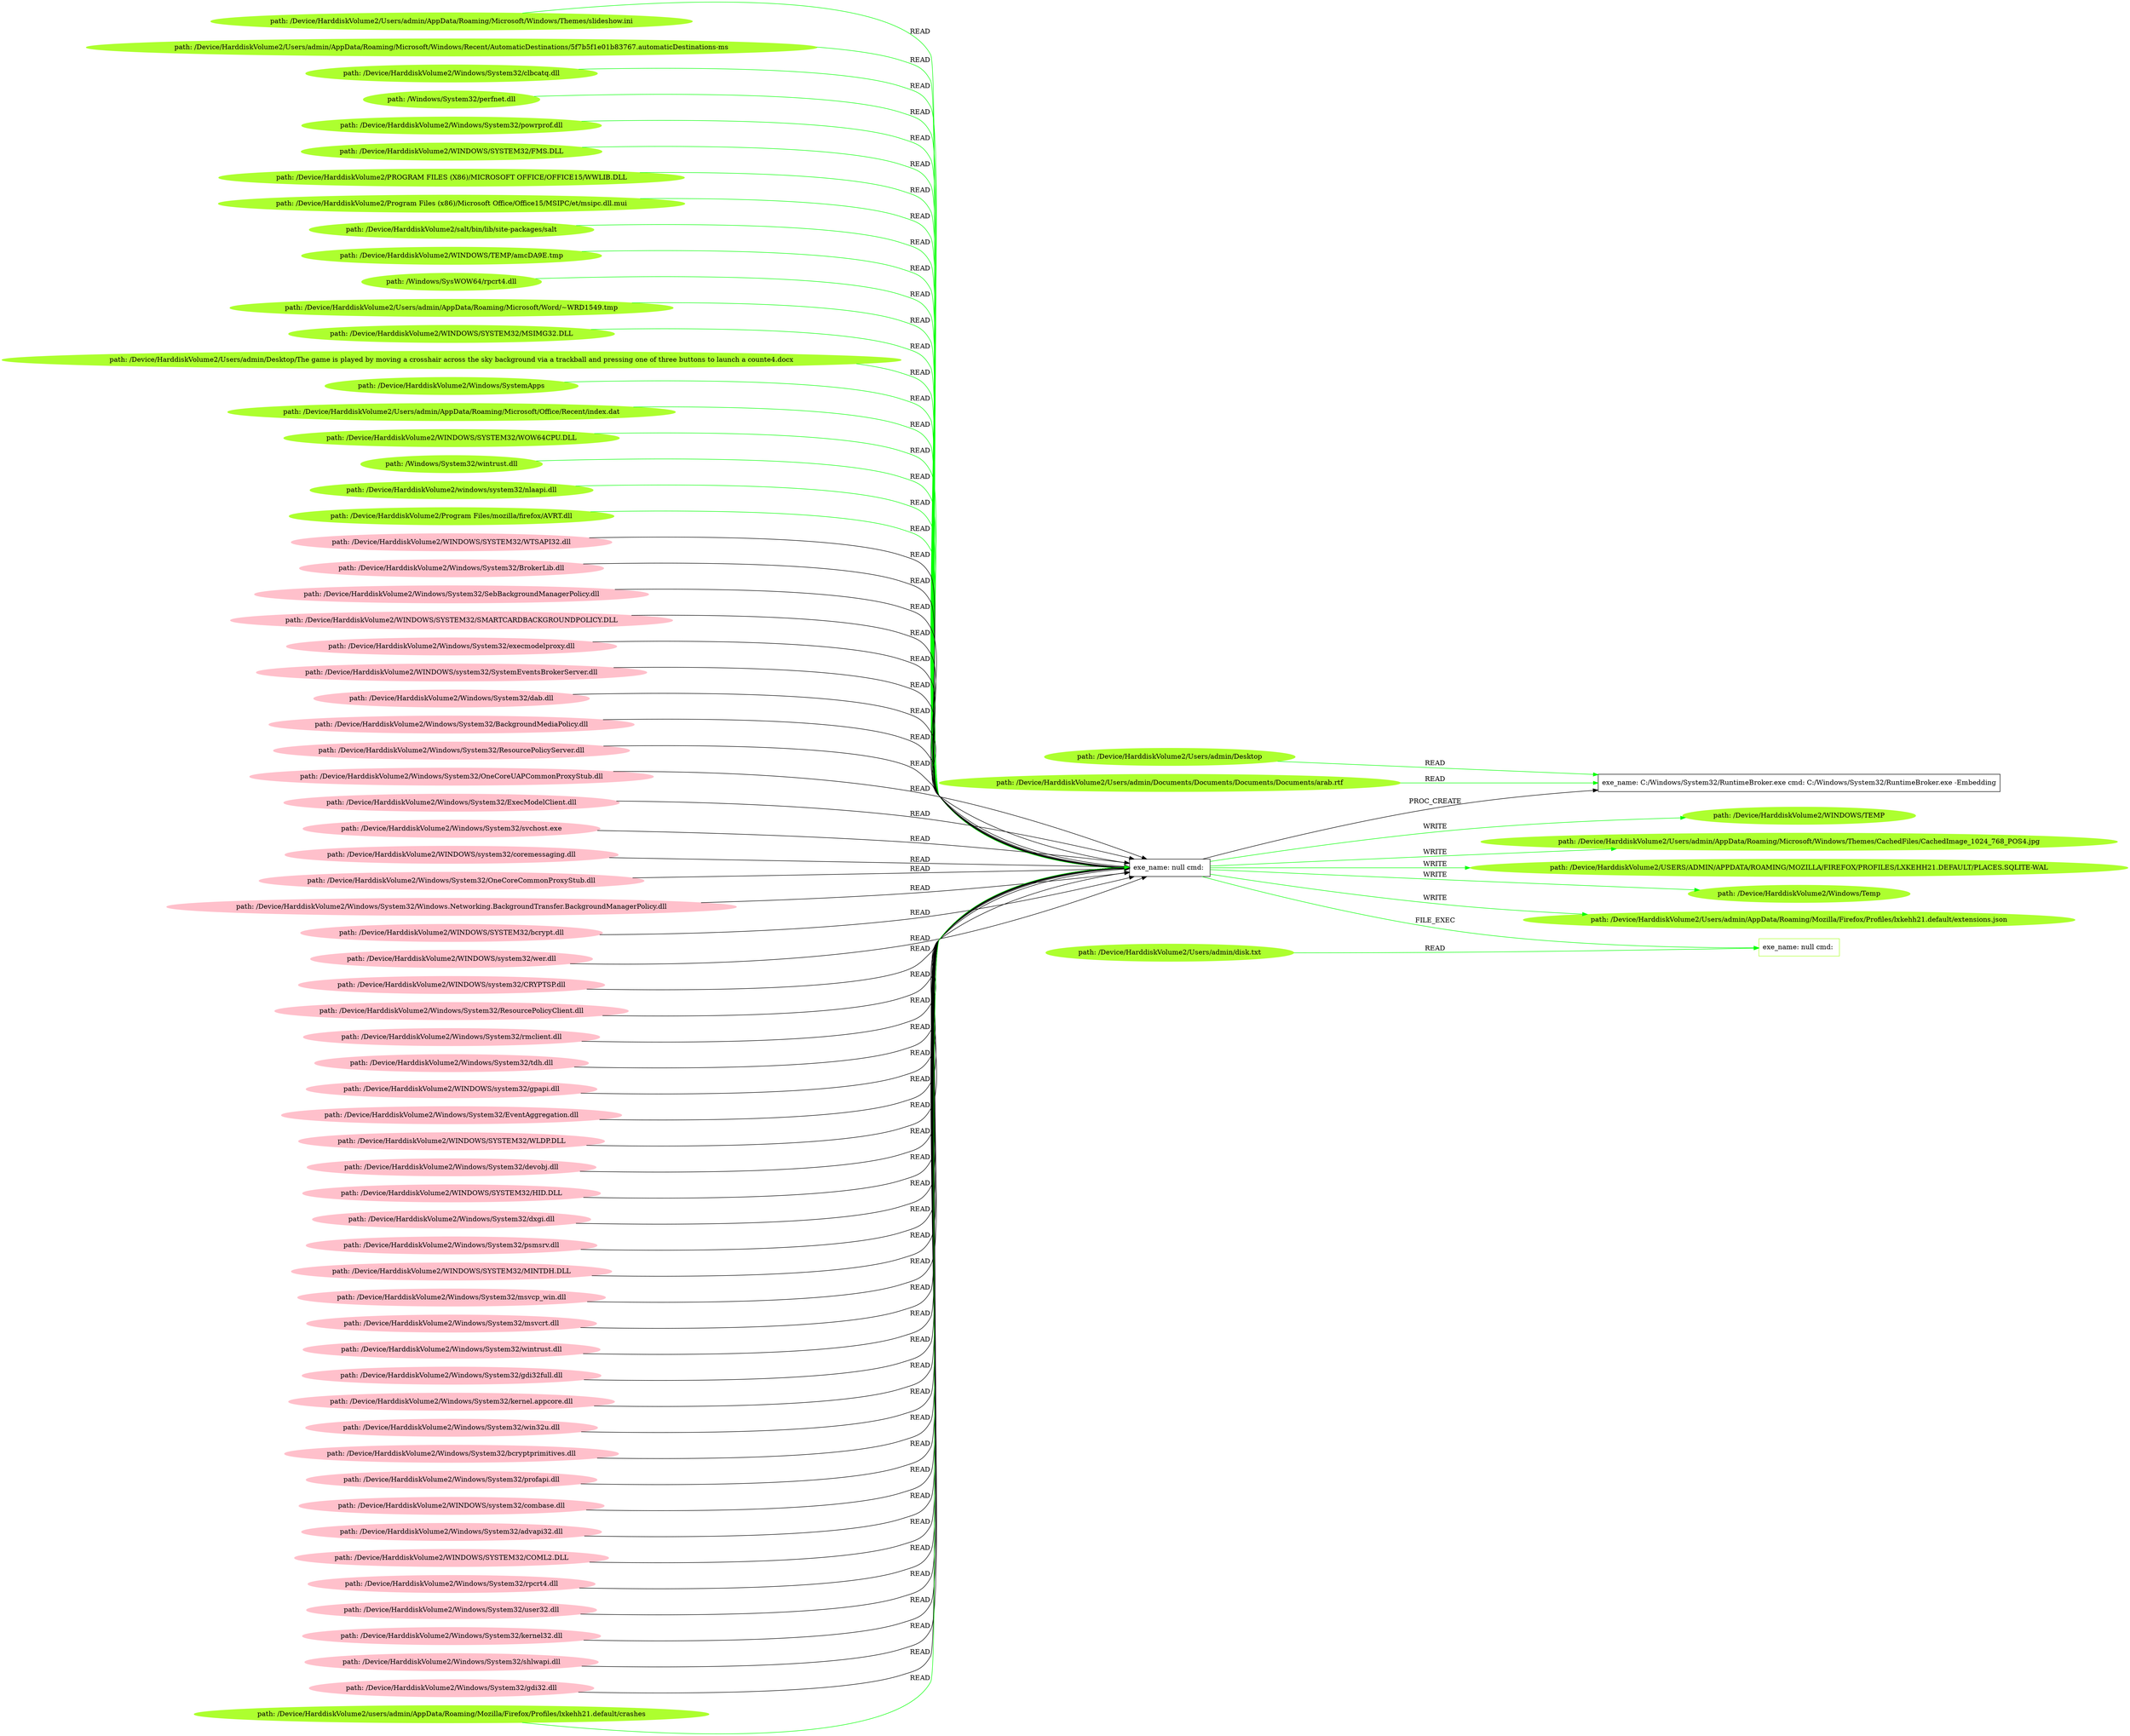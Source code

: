 digraph {
	rankdir=LR
	28 [label="exe_name: null cmd: " color=black shape=box style=solid]
	85 [label="exe_name: null cmd: " color=greenyellow shape=box style=solid]
	28 -> 85 [label=FILE_EXEC color=green]
	101 [label="path: /Device/HarddiskVolume2/Users/admin/AppData/Roaming/Microsoft/Windows/Themes/slideshow.ini" color=greenyellow shape=oval style=filled]
	28 [label="exe_name: null cmd: " color=black shape=box style=solid]
	101 -> 28 [label=READ color=green]
	104 [label="path: /Device/HarddiskVolume2/Users/admin/AppData/Roaming/Microsoft/Windows/Recent/AutomaticDestinations/5f7b5f1e01b83767.automaticDestinations-ms" color=greenyellow shape=oval style=filled]
	28 [label="exe_name: null cmd: " color=black shape=box style=solid]
	104 -> 28 [label=READ color=green]
	89 [label="path: /Device/HarddiskVolume2/Windows/System32/clbcatq.dll" color=greenyellow shape=oval style=filled]
	28 [label="exe_name: null cmd: " color=black shape=box style=solid]
	89 -> 28 [label=READ color=green]
	87 [label="path: /Windows/System32/perfnet.dll" color=greenyellow shape=oval style=filled]
	28 [label="exe_name: null cmd: " color=black shape=box style=solid]
	87 -> 28 [label=READ color=green]
	103 [label="path: /Device/HarddiskVolume2/Windows/System32/powrprof.dll" color=greenyellow shape=oval style=filled]
	28 [label="exe_name: null cmd: " color=black shape=box style=solid]
	103 -> 28 [label=READ color=green]
	28 [label="exe_name: null cmd: " color=black shape=box style=solid]
	93 [label="path: /Device/HarddiskVolume2/Users/admin/AppData/Roaming/Microsoft/Windows/Themes/CachedFiles/CachedImage_1024_768_POS4.jpg" color=greenyellow shape=oval style=filled]
	28 -> 93 [label=WRITE color=green]
	98 [label="path: /Device/HarddiskVolume2/WINDOWS/SYSTEM32/FMS.DLL" color=greenyellow shape=oval style=filled]
	28 [label="exe_name: null cmd: " color=black shape=box style=solid]
	98 -> 28 [label=READ color=green]
	106 [label="path: /Device/HarddiskVolume2/Users/admin/Desktop" color=greenyellow shape=oval style=filled]
	0 [label="exe_name: C:/Windows/System32/RuntimeBroker.exe cmd: C:/Windows/System32/RuntimeBroker.exe -Embedding" color=black shape=box style=solid]
	106 -> 0 [label=READ color=green]
	91 [label="path: /Device/HarddiskVolume2/PROGRAM FILES (X86)/MICROSOFT OFFICE/OFFICE15/WWLIB.DLL" color=greenyellow shape=oval style=filled]
	28 [label="exe_name: null cmd: " color=black shape=box style=solid]
	91 -> 28 [label=READ color=green]
	82 [label="path: /Device/HarddiskVolume2/Program Files (x86)/Microsoft Office/Office15/MSIPC/et/msipc.dll.mui" color=greenyellow shape=oval style=filled]
	28 [label="exe_name: null cmd: " color=black shape=box style=solid]
	82 -> 28 [label=READ color=green]
	100 [label="path: /Device/HarddiskVolume2/salt/bin/lib/site-packages/salt" color=greenyellow shape=oval style=filled]
	28 [label="exe_name: null cmd: " color=black shape=box style=solid]
	100 -> 28 [label=READ color=green]
	92 [label="path: /Device/HarddiskVolume2/WINDOWS/TEMP/amcDA9E.tmp" color=greenyellow shape=oval style=filled]
	28 [label="exe_name: null cmd: " color=black shape=box style=solid]
	92 -> 28 [label=READ color=green]
	105 [label="path: /Device/HarddiskVolume2/Users/admin/Documents/Documents/Documents/Documents/arab.rtf" color=greenyellow shape=oval style=filled]
	0 [label="exe_name: C:/Windows/System32/RuntimeBroker.exe cmd: C:/Windows/System32/RuntimeBroker.exe -Embedding" color=black shape=box style=solid]
	105 -> 0 [label=READ color=green]
	94 [label="path: /Windows/SysWOW64/rpcrt4.dll" color=greenyellow shape=oval style=filled]
	28 [label="exe_name: null cmd: " color=black shape=box style=solid]
	94 -> 28 [label=READ color=green]
	97 [label="path: /Device/HarddiskVolume2/Users/admin/AppData/Roaming/Microsoft/Word/~WRD1549.tmp" color=greenyellow shape=oval style=filled]
	28 [label="exe_name: null cmd: " color=black shape=box style=solid]
	97 -> 28 [label=READ color=green]
	95 [label="path: /Device/HarddiskVolume2/WINDOWS/SYSTEM32/MSIMG32.DLL" color=greenyellow shape=oval style=filled]
	28 [label="exe_name: null cmd: " color=black shape=box style=solid]
	95 -> 28 [label=READ color=green]
	78 [label="path: /Device/HarddiskVolume2/Users/admin/Desktop/The game is played by moving a crosshair across the sky background via a trackball and pressing one of three buttons to launch a counte4.docx" color=greenyellow shape=oval style=filled]
	28 [label="exe_name: null cmd: " color=black shape=box style=solid]
	78 -> 28 [label=READ color=green]
	28 [label="exe_name: null cmd: " color=black shape=box style=solid]
	90 [label="path: /Device/HarddiskVolume2/Users/admin/AppData/Roaming/Mozilla/Firefox/Profiles/lxkehh21.default/extensions.json" color=greenyellow shape=oval style=filled]
	28 -> 90 [label=WRITE color=green]
	28 [label="exe_name: null cmd: " color=black shape=box style=solid]
	88 [label="path: /Device/HarddiskVolume2/WINDOWS/TEMP" color=greenyellow shape=oval style=filled]
	28 -> 88 [label=WRITE color=green]
	80 [label="path: /Device/HarddiskVolume2/Windows/SystemApps" color=greenyellow shape=oval style=filled]
	28 [label="exe_name: null cmd: " color=black shape=box style=solid]
	80 -> 28 [label=READ color=green]
	83 [label="path: /Device/HarddiskVolume2/Users/admin/AppData/Roaming/Microsoft/Office/Recent/index.dat" color=greenyellow shape=oval style=filled]
	28 [label="exe_name: null cmd: " color=black shape=box style=solid]
	83 -> 28 [label=READ color=green]
	28 [label="exe_name: null cmd: " color=black shape=box style=solid]
	81 [label="path: /Device/HarddiskVolume2/USERS/ADMIN/APPDATA/ROAMING/MOZILLA/FIREFOX/PROFILES/LXKEHH21.DEFAULT/PLACES.SQLITE-WAL" color=greenyellow shape=oval style=filled]
	28 -> 81 [label=WRITE color=green]
	77 [label="path: /Device/HarddiskVolume2/WINDOWS/SYSTEM32/WOW64CPU.DLL" color=greenyellow shape=oval style=filled]
	28 [label="exe_name: null cmd: " color=black shape=box style=solid]
	77 -> 28 [label=READ color=green]
	96 [label="path: /Windows/System32/wintrust.dll" color=greenyellow shape=oval style=filled]
	28 [label="exe_name: null cmd: " color=black shape=box style=solid]
	96 -> 28 [label=READ color=green]
	79 [label="path: /Device/HarddiskVolume2/windows/system32/nlaapi.dll" color=greenyellow shape=oval style=filled]
	28 [label="exe_name: null cmd: " color=black shape=box style=solid]
	79 -> 28 [label=READ color=green]
	84 [label="path: /Device/HarddiskVolume2/Program Files/mozilla/firefox/AVRT.dll" color=greenyellow shape=oval style=filled]
	28 [label="exe_name: null cmd: " color=black shape=box style=solid]
	84 -> 28 [label=READ color=green]
	86 [label="path: /Device/HarddiskVolume2/Users/admin/disk.txt" color=greenyellow shape=oval style=filled]
	85 [label="exe_name: null cmd: " color=greenyellow shape=box style=solid]
	86 -> 85 [label=READ color=green]
	45 [label="path: /Device/HarddiskVolume2/WINDOWS/SYSTEM32/WTSAPI32.dll" color=pink shape=oval style=filled]
	28 [label="exe_name: null cmd: " color=black shape=box style=solid]
	45 -> 28 [label=READ color=black]
	10 [label="path: /Device/HarddiskVolume2/Windows/System32/BrokerLib.dll" color=pink shape=oval style=filled]
	28 [label="exe_name: null cmd: " color=black shape=box style=solid]
	10 -> 28 [label=READ color=black]
	54 [label="path: /Device/HarddiskVolume2/Windows/System32/SebBackgroundManagerPolicy.dll" color=pink shape=oval style=filled]
	28 [label="exe_name: null cmd: " color=black shape=box style=solid]
	54 -> 28 [label=READ color=black]
	12 [label="path: /Device/HarddiskVolume2/WINDOWS/SYSTEM32/SMARTCARDBACKGROUNDPOLICY.DLL" color=pink shape=oval style=filled]
	28 [label="exe_name: null cmd: " color=black shape=box style=solid]
	12 -> 28 [label=READ color=black]
	56 [label="path: /Device/HarddiskVolume2/Windows/System32/execmodelproxy.dll" color=pink shape=oval style=filled]
	28 [label="exe_name: null cmd: " color=black shape=box style=solid]
	56 -> 28 [label=READ color=black]
	13 [label="path: /Device/HarddiskVolume2/WINDOWS/system32/SystemEventsBrokerServer.dll" color=pink shape=oval style=filled]
	28 [label="exe_name: null cmd: " color=black shape=box style=solid]
	13 -> 28 [label=READ color=black]
	18 [label="path: /Device/HarddiskVolume2/Windows/System32/dab.dll" color=pink shape=oval style=filled]
	28 [label="exe_name: null cmd: " color=black shape=box style=solid]
	18 -> 28 [label=READ color=black]
	4 [label="path: /Device/HarddiskVolume2/Windows/System32/BackgroundMediaPolicy.dll" color=pink shape=oval style=filled]
	28 [label="exe_name: null cmd: " color=black shape=box style=solid]
	4 -> 28 [label=READ color=black]
	9 [label="path: /Device/HarddiskVolume2/Windows/System32/ResourcePolicyServer.dll" color=pink shape=oval style=filled]
	28 [label="exe_name: null cmd: " color=black shape=box style=solid]
	9 -> 28 [label=READ color=black]
	66 [label="path: /Device/HarddiskVolume2/Windows/System32/OneCoreUAPCommonProxyStub.dll" color=pink shape=oval style=filled]
	28 [label="exe_name: null cmd: " color=black shape=box style=solid]
	66 -> 28 [label=READ color=black]
	68 [label="path: /Device/HarddiskVolume2/Windows/System32/ExecModelClient.dll" color=pink shape=oval style=filled]
	28 [label="exe_name: null cmd: " color=black shape=box style=solid]
	68 -> 28 [label=READ color=black]
	71 [label="path: /Device/HarddiskVolume2/Windows/System32/svchost.exe" color=pink shape=oval style=filled]
	28 [label="exe_name: null cmd: " color=black shape=box style=solid]
	71 -> 28 [label=READ color=black]
	74 [label="path: /Device/HarddiskVolume2/WINDOWS/system32/coremessaging.dll" color=pink shape=oval style=filled]
	28 [label="exe_name: null cmd: " color=black shape=box style=solid]
	74 -> 28 [label=READ color=black]
	35 [label="path: /Device/HarddiskVolume2/Windows/System32/OneCoreCommonProxyStub.dll" color=pink shape=oval style=filled]
	28 [label="exe_name: null cmd: " color=black shape=box style=solid]
	35 -> 28 [label=READ color=black]
	36 [label="path: /Device/HarddiskVolume2/Windows/System32/Windows.Networking.BackgroundTransfer.BackgroundManagerPolicy.dll" color=pink shape=oval style=filled]
	28 [label="exe_name: null cmd: " color=black shape=box style=solid]
	36 -> 28 [label=READ color=black]
	46 [label="path: /Device/HarddiskVolume2/WINDOWS/SYSTEM32/bcrypt.dll" color=pink shape=oval style=filled]
	28 [label="exe_name: null cmd: " color=black shape=box style=solid]
	46 -> 28 [label=READ color=black]
	47 [label="path: /Device/HarddiskVolume2/WINDOWS/system32/wer.dll" color=pink shape=oval style=filled]
	28 [label="exe_name: null cmd: " color=black shape=box style=solid]
	47 -> 28 [label=READ color=black]
	53 [label="path: /Device/HarddiskVolume2/WINDOWS/system32/CRYPTSP.dll" color=pink shape=oval style=filled]
	28 [label="exe_name: null cmd: " color=black shape=box style=solid]
	53 -> 28 [label=READ color=black]
	14 [label="path: /Device/HarddiskVolume2/Windows/System32/ResourcePolicyClient.dll" color=pink shape=oval style=filled]
	28 [label="exe_name: null cmd: " color=black shape=box style=solid]
	14 -> 28 [label=READ color=black]
	19 [label="path: /Device/HarddiskVolume2/Windows/System32/rmclient.dll" color=pink shape=oval style=filled]
	28 [label="exe_name: null cmd: " color=black shape=box style=solid]
	19 -> 28 [label=READ color=black]
	6 [label="path: /Device/HarddiskVolume2/Windows/System32/tdh.dll" color=pink shape=oval style=filled]
	28 [label="exe_name: null cmd: " color=black shape=box style=solid]
	6 -> 28 [label=READ color=black]
	60 [label="path: /Device/HarddiskVolume2/WINDOWS/system32/gpapi.dll" color=pink shape=oval style=filled]
	28 [label="exe_name: null cmd: " color=black shape=box style=solid]
	60 -> 28 [label=READ color=black]
	61 [label="path: /Device/HarddiskVolume2/Windows/System32/EventAggregation.dll" color=pink shape=oval style=filled]
	28 [label="exe_name: null cmd: " color=black shape=box style=solid]
	61 -> 28 [label=READ color=black]
	64 [label="path: /Device/HarddiskVolume2/WINDOWS/SYSTEM32/WLDP.DLL" color=pink shape=oval style=filled]
	28 [label="exe_name: null cmd: " color=black shape=box style=solid]
	64 -> 28 [label=READ color=black]
	23 [label="path: /Device/HarddiskVolume2/Windows/System32/devobj.dll" color=pink shape=oval style=filled]
	28 [label="exe_name: null cmd: " color=black shape=box style=solid]
	23 -> 28 [label=READ color=black]
	69 [label="path: /Device/HarddiskVolume2/WINDOWS/SYSTEM32/HID.DLL" color=pink shape=oval style=filled]
	28 [label="exe_name: null cmd: " color=black shape=box style=solid]
	69 -> 28 [label=READ color=black]
	29 [label="path: /Device/HarddiskVolume2/Windows/System32/dxgi.dll" color=pink shape=oval style=filled]
	28 [label="exe_name: null cmd: " color=black shape=box style=solid]
	29 -> 28 [label=READ color=black]
	72 [label="path: /Device/HarddiskVolume2/Windows/System32/psmsrv.dll" color=pink shape=oval style=filled]
	28 [label="exe_name: null cmd: " color=black shape=box style=solid]
	72 -> 28 [label=READ color=black]
	43 [label="path: /Device/HarddiskVolume2/WINDOWS/SYSTEM32/MINTDH.DLL" color=pink shape=oval style=filled]
	28 [label="exe_name: null cmd: " color=black shape=box style=solid]
	43 -> 28 [label=READ color=black]
	44 [label="path: /Device/HarddiskVolume2/Windows/System32/msvcp_win.dll" color=pink shape=oval style=filled]
	28 [label="exe_name: null cmd: " color=black shape=box style=solid]
	44 -> 28 [label=READ color=black]
	11 [label="path: /Device/HarddiskVolume2/Windows/System32/msvcrt.dll" color=pink shape=oval style=filled]
	28 [label="exe_name: null cmd: " color=black shape=box style=solid]
	11 -> 28 [label=READ color=black]
	55 [label="path: /Device/HarddiskVolume2/Windows/System32/wintrust.dll" color=pink shape=oval style=filled]
	28 [label="exe_name: null cmd: " color=black shape=box style=solid]
	55 -> 28 [label=READ color=black]
	15 [label="path: /Device/HarddiskVolume2/Windows/System32/gdi32full.dll" color=pink shape=oval style=filled]
	28 [label="exe_name: null cmd: " color=black shape=box style=solid]
	15 -> 28 [label=READ color=black]
	2 [label="path: /Device/HarddiskVolume2/Windows/System32/kernel.appcore.dll" color=pink shape=oval style=filled]
	28 [label="exe_name: null cmd: " color=black shape=box style=solid]
	2 -> 28 [label=READ color=black]
	7 [label="path: /Device/HarddiskVolume2/Windows/System32/win32u.dll" color=pink shape=oval style=filled]
	28 [label="exe_name: null cmd: " color=black shape=box style=solid]
	7 -> 28 [label=READ color=black]
	65 [label="path: /Device/HarddiskVolume2/Windows/System32/bcryptprimitives.dll" color=pink shape=oval style=filled]
	28 [label="exe_name: null cmd: " color=black shape=box style=solid]
	65 -> 28 [label=READ color=black]
	26 [label="path: /Device/HarddiskVolume2/Windows/System32/profapi.dll" color=pink shape=oval style=filled]
	28 [label="exe_name: null cmd: " color=black shape=box style=solid]
	26 -> 28 [label=READ color=black]
	34 [label="path: /Device/HarddiskVolume2/WINDOWS/system32/combase.dll" color=pink shape=oval style=filled]
	28 [label="exe_name: null cmd: " color=black shape=box style=solid]
	34 -> 28 [label=READ color=black]
	37 [label="path: /Device/HarddiskVolume2/Windows/System32/advapi32.dll" color=pink shape=oval style=filled]
	28 [label="exe_name: null cmd: " color=black shape=box style=solid]
	37 -> 28 [label=READ color=black]
	3 [label="path: /Device/HarddiskVolume2/WINDOWS/SYSTEM32/COML2.DLL" color=pink shape=oval style=filled]
	28 [label="exe_name: null cmd: " color=black shape=box style=solid]
	3 -> 28 [label=READ color=black]
	24 [label="path: /Device/HarddiskVolume2/Windows/System32/rpcrt4.dll" color=pink shape=oval style=filled]
	28 [label="exe_name: null cmd: " color=black shape=box style=solid]
	24 -> 28 [label=READ color=black]
	25 [label="path: /Device/HarddiskVolume2/Windows/System32/user32.dll" color=pink shape=oval style=filled]
	28 [label="exe_name: null cmd: " color=black shape=box style=solid]
	25 -> 28 [label=READ color=black]
	70 [label="path: /Device/HarddiskVolume2/Windows/System32/kernel32.dll" color=pink shape=oval style=filled]
	28 [label="exe_name: null cmd: " color=black shape=box style=solid]
	70 -> 28 [label=READ color=black]
	32 [label="path: /Device/HarddiskVolume2/Windows/System32/shlwapi.dll" color=pink shape=oval style=filled]
	28 [label="exe_name: null cmd: " color=black shape=box style=solid]
	32 -> 28 [label=READ color=black]
	39 [label="path: /Device/HarddiskVolume2/Windows/System32/gdi32.dll" color=pink shape=oval style=filled]
	28 [label="exe_name: null cmd: " color=black shape=box style=solid]
	39 -> 28 [label=READ color=black]
	28 [label="exe_name: null cmd: " color=black shape=box style=solid]
	0 [label="exe_name: C:/Windows/System32/RuntimeBroker.exe cmd: C:/Windows/System32/RuntimeBroker.exe -Embedding" color=black shape=box style=solid]
	28 -> 0 [label=PROC_CREATE color=black]
	99 [label="path: /Device/HarddiskVolume2/users/admin/AppData/Roaming/Mozilla/Firefox/Profiles/lxkehh21.default/crashes" color=greenyellow shape=oval style=filled]
	28 [label="exe_name: null cmd: " color=black shape=box style=solid]
	99 -> 28 [label=READ color=green]
	28 [label="exe_name: null cmd: " color=black shape=box style=solid]
	102 [label="path: /Device/HarddiskVolume2/Windows/Temp" color=greenyellow shape=oval style=filled]
	28 -> 102 [label=WRITE color=green]
}
